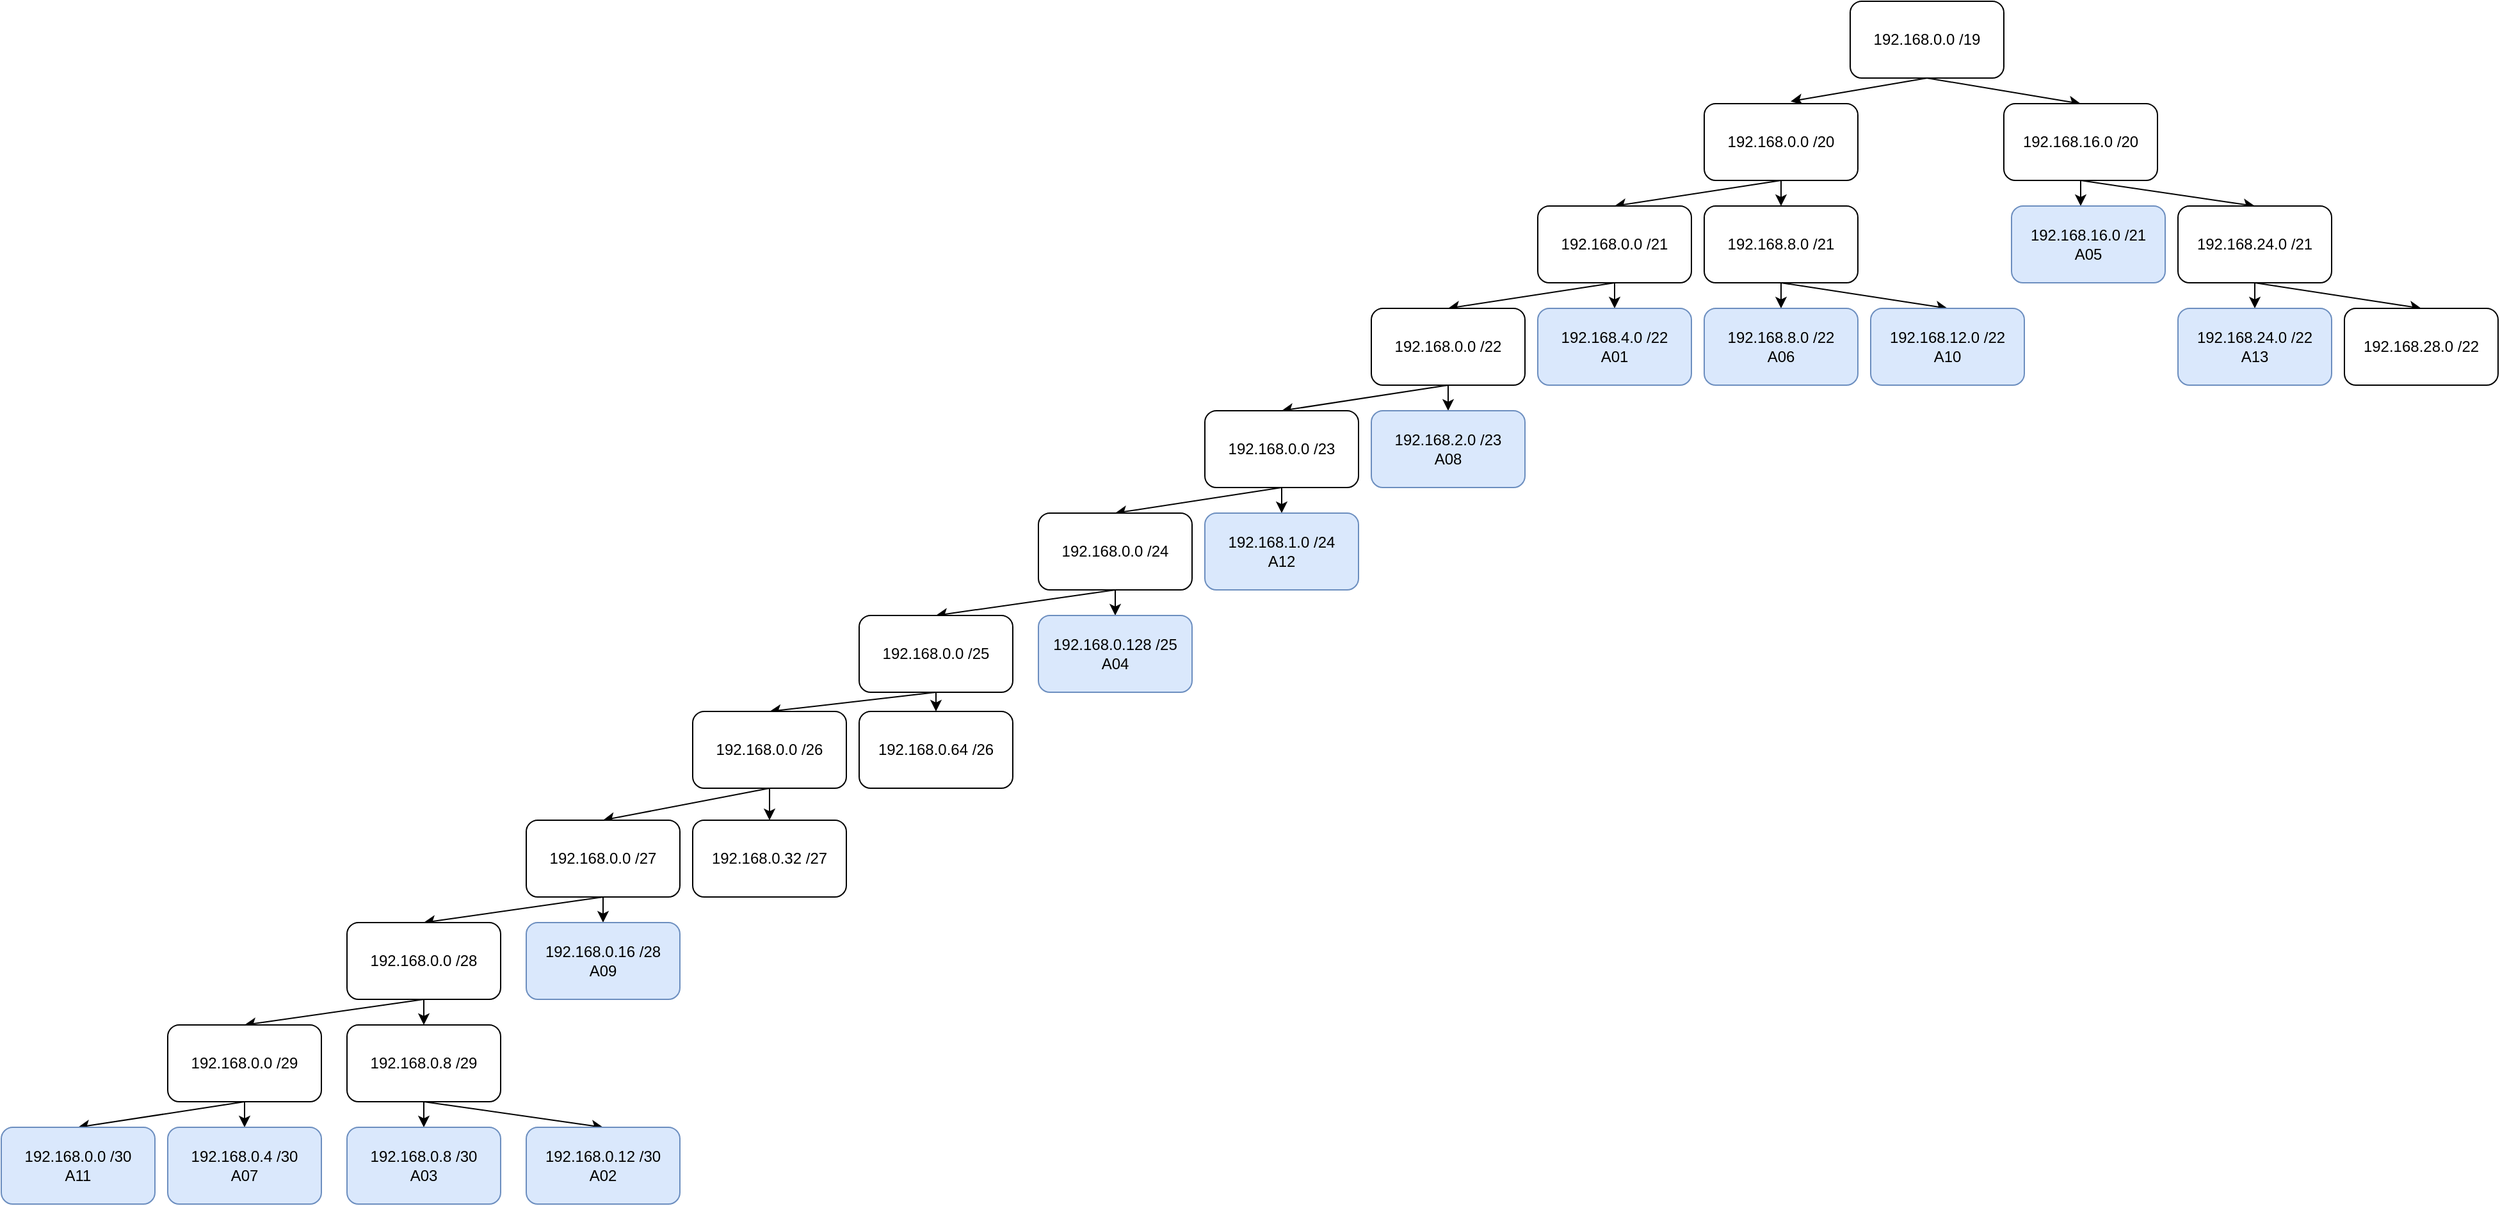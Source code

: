 <mxfile version="13.11.0" type="device"><diagram id="GUREqxfV-aOQpsrDUQm-" name="Page-1"><mxGraphModel dx="2138" dy="580" grid="1" gridSize="10" guides="1" tooltips="1" connect="1" arrows="1" fold="1" page="1" pageScale="1" pageWidth="1100" pageHeight="850" math="0" shadow="0"><root><mxCell id="0"/><mxCell id="1" parent="0"/><mxCell id="xKtCrbgP2a5V0Zq4Xo4t-4" style="rounded=0;orthogonalLoop=1;jettySize=auto;html=1;exitX=0.5;exitY=1;exitDx=0;exitDy=0;entryX=0.563;entryY=-0.03;entryDx=0;entryDy=0;entryPerimeter=0;" parent="1" source="xKtCrbgP2a5V0Zq4Xo4t-1" target="xKtCrbgP2a5V0Zq4Xo4t-2" edge="1"><mxGeometry relative="1" as="geometry"/></mxCell><mxCell id="xKtCrbgP2a5V0Zq4Xo4t-6" style="edgeStyle=none;rounded=0;orthogonalLoop=1;jettySize=auto;html=1;exitX=0.5;exitY=1;exitDx=0;exitDy=0;entryX=0.5;entryY=0;entryDx=0;entryDy=0;strokeColor=#000000;" parent="1" source="xKtCrbgP2a5V0Zq4Xo4t-1" target="xKtCrbgP2a5V0Zq4Xo4t-3" edge="1"><mxGeometry relative="1" as="geometry"/></mxCell><mxCell id="xKtCrbgP2a5V0Zq4Xo4t-1" value="192.168.0.0 /19" style="rounded=1;whiteSpace=wrap;html=1;" parent="1" vertex="1"><mxGeometry x="354" width="120" height="60" as="geometry"/></mxCell><mxCell id="xKtCrbgP2a5V0Zq4Xo4t-11" style="edgeStyle=none;rounded=0;orthogonalLoop=1;jettySize=auto;html=1;exitX=0.5;exitY=1;exitDx=0;exitDy=0;entryX=0.5;entryY=0;entryDx=0;entryDy=0;strokeColor=#000000;" parent="1" source="xKtCrbgP2a5V0Zq4Xo4t-2" target="xKtCrbgP2a5V0Zq4Xo4t-8" edge="1"><mxGeometry relative="1" as="geometry"/></mxCell><mxCell id="xKtCrbgP2a5V0Zq4Xo4t-12" style="edgeStyle=none;rounded=0;orthogonalLoop=1;jettySize=auto;html=1;exitX=0.5;exitY=1;exitDx=0;exitDy=0;entryX=0.5;entryY=0;entryDx=0;entryDy=0;strokeColor=#000000;" parent="1" source="xKtCrbgP2a5V0Zq4Xo4t-2" target="xKtCrbgP2a5V0Zq4Xo4t-7" edge="1"><mxGeometry relative="1" as="geometry"/></mxCell><mxCell id="xKtCrbgP2a5V0Zq4Xo4t-2" value="192.168.0.0 /20" style="rounded=1;whiteSpace=wrap;html=1;" parent="1" vertex="1"><mxGeometry x="240" y="80" width="120" height="60" as="geometry"/></mxCell><mxCell id="xKtCrbgP2a5V0Zq4Xo4t-13" style="edgeStyle=none;rounded=0;orthogonalLoop=1;jettySize=auto;html=1;exitX=0.5;exitY=1;exitDx=0;exitDy=0;entryX=0.45;entryY=0;entryDx=0;entryDy=0;entryPerimeter=0;strokeColor=#000000;" parent="1" source="xKtCrbgP2a5V0Zq4Xo4t-3" target="xKtCrbgP2a5V0Zq4Xo4t-9" edge="1"><mxGeometry relative="1" as="geometry"/></mxCell><mxCell id="xKtCrbgP2a5V0Zq4Xo4t-14" style="edgeStyle=none;rounded=0;orthogonalLoop=1;jettySize=auto;html=1;exitX=0.5;exitY=1;exitDx=0;exitDy=0;entryX=0.5;entryY=0;entryDx=0;entryDy=0;strokeColor=#000000;" parent="1" source="xKtCrbgP2a5V0Zq4Xo4t-3" target="xKtCrbgP2a5V0Zq4Xo4t-10" edge="1"><mxGeometry relative="1" as="geometry"/></mxCell><mxCell id="xKtCrbgP2a5V0Zq4Xo4t-3" value="192.168.16.0 /20" style="rounded=1;whiteSpace=wrap;html=1;" parent="1" vertex="1"><mxGeometry x="474" y="80" width="120" height="60" as="geometry"/></mxCell><mxCell id="xKtCrbgP2a5V0Zq4Xo4t-18" style="edgeStyle=none;rounded=0;orthogonalLoop=1;jettySize=auto;html=1;exitX=0.5;exitY=1;exitDx=0;exitDy=0;entryX=0.5;entryY=0;entryDx=0;entryDy=0;strokeColor=#000000;" parent="1" source="xKtCrbgP2a5V0Zq4Xo4t-7" target="xKtCrbgP2a5V0Zq4Xo4t-16" edge="1"><mxGeometry relative="1" as="geometry"/></mxCell><mxCell id="xKtCrbgP2a5V0Zq4Xo4t-19" style="edgeStyle=none;rounded=0;orthogonalLoop=1;jettySize=auto;html=1;exitX=0.5;exitY=1;exitDx=0;exitDy=0;entryX=0.5;entryY=0;entryDx=0;entryDy=0;strokeColor=#000000;" parent="1" source="xKtCrbgP2a5V0Zq4Xo4t-7" target="xKtCrbgP2a5V0Zq4Xo4t-17" edge="1"><mxGeometry relative="1" as="geometry"/></mxCell><mxCell id="xKtCrbgP2a5V0Zq4Xo4t-7" value="192.168.0.0 /21" style="rounded=1;whiteSpace=wrap;html=1;" parent="1" vertex="1"><mxGeometry x="110" y="160" width="120" height="60" as="geometry"/></mxCell><mxCell id="xKtCrbgP2a5V0Zq4Xo4t-58" style="edgeStyle=none;rounded=0;orthogonalLoop=1;jettySize=auto;html=1;exitX=0.5;exitY=1;exitDx=0;exitDy=0;entryX=0.5;entryY=0;entryDx=0;entryDy=0;strokeColor=#000000;" parent="1" source="xKtCrbgP2a5V0Zq4Xo4t-8" target="xKtCrbgP2a5V0Zq4Xo4t-56" edge="1"><mxGeometry relative="1" as="geometry"/></mxCell><mxCell id="xKtCrbgP2a5V0Zq4Xo4t-59" style="edgeStyle=none;rounded=0;orthogonalLoop=1;jettySize=auto;html=1;exitX=0.5;exitY=1;exitDx=0;exitDy=0;entryX=0.5;entryY=0;entryDx=0;entryDy=0;strokeColor=#000000;" parent="1" source="xKtCrbgP2a5V0Zq4Xo4t-8" target="xKtCrbgP2a5V0Zq4Xo4t-57" edge="1"><mxGeometry relative="1" as="geometry"/></mxCell><mxCell id="xKtCrbgP2a5V0Zq4Xo4t-8" value="192.168.8.0 /21" style="rounded=1;whiteSpace=wrap;html=1;" parent="1" vertex="1"><mxGeometry x="240" y="160" width="120" height="60" as="geometry"/></mxCell><mxCell id="xKtCrbgP2a5V0Zq4Xo4t-9" value="192.168.16.0 /21&lt;br&gt;A05" style="rounded=1;whiteSpace=wrap;html=1;fillColor=#dae8fc;strokeColor=#6c8ebf;" parent="1" vertex="1"><mxGeometry x="480" y="160" width="120" height="60" as="geometry"/></mxCell><mxCell id="xKtCrbgP2a5V0Zq4Xo4t-64" style="edgeStyle=none;rounded=0;orthogonalLoop=1;jettySize=auto;html=1;exitX=0.5;exitY=1;exitDx=0;exitDy=0;strokeColor=#000000;" parent="1" source="xKtCrbgP2a5V0Zq4Xo4t-10" target="xKtCrbgP2a5V0Zq4Xo4t-62" edge="1"><mxGeometry relative="1" as="geometry"/></mxCell><mxCell id="xKtCrbgP2a5V0Zq4Xo4t-65" style="edgeStyle=none;rounded=0;orthogonalLoop=1;jettySize=auto;html=1;exitX=0.5;exitY=1;exitDx=0;exitDy=0;entryX=0.5;entryY=0;entryDx=0;entryDy=0;strokeColor=#000000;" parent="1" source="xKtCrbgP2a5V0Zq4Xo4t-10" target="xKtCrbgP2a5V0Zq4Xo4t-63" edge="1"><mxGeometry relative="1" as="geometry"/></mxCell><mxCell id="xKtCrbgP2a5V0Zq4Xo4t-10" value="192.168.24.0 /21" style="rounded=1;whiteSpace=wrap;html=1;" parent="1" vertex="1"><mxGeometry x="610" y="160" width="120" height="60" as="geometry"/></mxCell><mxCell id="xKtCrbgP2a5V0Zq4Xo4t-16" value="192.168.4.0 /22&lt;br&gt;A01" style="rounded=1;whiteSpace=wrap;html=1;fillColor=#dae8fc;strokeColor=#6c8ebf;" parent="1" vertex="1"><mxGeometry x="110" y="240" width="120" height="60" as="geometry"/></mxCell><mxCell id="xKtCrbgP2a5V0Zq4Xo4t-22" style="edgeStyle=none;rounded=0;orthogonalLoop=1;jettySize=auto;html=1;exitX=0.5;exitY=1;exitDx=0;exitDy=0;entryX=0.5;entryY=0;entryDx=0;entryDy=0;strokeColor=#000000;" parent="1" source="xKtCrbgP2a5V0Zq4Xo4t-17" target="xKtCrbgP2a5V0Zq4Xo4t-20" edge="1"><mxGeometry relative="1" as="geometry"/></mxCell><mxCell id="xKtCrbgP2a5V0Zq4Xo4t-23" style="edgeStyle=none;rounded=0;orthogonalLoop=1;jettySize=auto;html=1;exitX=0.5;exitY=1;exitDx=0;exitDy=0;entryX=0.5;entryY=0;entryDx=0;entryDy=0;strokeColor=#000000;" parent="1" source="xKtCrbgP2a5V0Zq4Xo4t-17" target="xKtCrbgP2a5V0Zq4Xo4t-21" edge="1"><mxGeometry relative="1" as="geometry"/></mxCell><mxCell id="xKtCrbgP2a5V0Zq4Xo4t-17" value="192.168.0.0 /22" style="rounded=1;whiteSpace=wrap;html=1;" parent="1" vertex="1"><mxGeometry x="-20" y="240" width="120" height="60" as="geometry"/></mxCell><mxCell id="xKtCrbgP2a5V0Zq4Xo4t-20" value="192.168.2.0 /23&lt;br&gt;A08" style="rounded=1;whiteSpace=wrap;html=1;fillColor=#dae8fc;strokeColor=#6c8ebf;" parent="1" vertex="1"><mxGeometry x="-20" y="320" width="120" height="60" as="geometry"/></mxCell><mxCell id="xKtCrbgP2a5V0Zq4Xo4t-26" style="edgeStyle=none;rounded=0;orthogonalLoop=1;jettySize=auto;html=1;exitX=0.5;exitY=1;exitDx=0;exitDy=0;entryX=0.5;entryY=0;entryDx=0;entryDy=0;strokeColor=#000000;" parent="1" source="xKtCrbgP2a5V0Zq4Xo4t-21" target="xKtCrbgP2a5V0Zq4Xo4t-24" edge="1"><mxGeometry relative="1" as="geometry"/></mxCell><mxCell id="xKtCrbgP2a5V0Zq4Xo4t-27" style="edgeStyle=none;rounded=0;orthogonalLoop=1;jettySize=auto;html=1;exitX=0.5;exitY=1;exitDx=0;exitDy=0;entryX=0.5;entryY=0;entryDx=0;entryDy=0;strokeColor=#000000;" parent="1" source="xKtCrbgP2a5V0Zq4Xo4t-21" target="xKtCrbgP2a5V0Zq4Xo4t-25" edge="1"><mxGeometry relative="1" as="geometry"/></mxCell><mxCell id="xKtCrbgP2a5V0Zq4Xo4t-21" value="192.168.0.0 /23" style="rounded=1;whiteSpace=wrap;html=1;" parent="1" vertex="1"><mxGeometry x="-150" y="320" width="120" height="60" as="geometry"/></mxCell><mxCell id="xKtCrbgP2a5V0Zq4Xo4t-24" value="192.168.1.0 /24&lt;br&gt;A12" style="rounded=1;whiteSpace=wrap;html=1;fillColor=#dae8fc;strokeColor=#6c8ebf;" parent="1" vertex="1"><mxGeometry x="-150" y="400" width="120" height="60" as="geometry"/></mxCell><mxCell id="xKtCrbgP2a5V0Zq4Xo4t-30" style="edgeStyle=none;rounded=0;orthogonalLoop=1;jettySize=auto;html=1;exitX=0.5;exitY=1;exitDx=0;exitDy=0;entryX=0.5;entryY=0;entryDx=0;entryDy=0;strokeColor=#000000;" parent="1" source="xKtCrbgP2a5V0Zq4Xo4t-25" target="xKtCrbgP2a5V0Zq4Xo4t-28" edge="1"><mxGeometry relative="1" as="geometry"/></mxCell><mxCell id="xKtCrbgP2a5V0Zq4Xo4t-31" style="edgeStyle=none;rounded=0;orthogonalLoop=1;jettySize=auto;html=1;exitX=0.5;exitY=1;exitDx=0;exitDy=0;entryX=0.5;entryY=0;entryDx=0;entryDy=0;strokeColor=#000000;" parent="1" source="xKtCrbgP2a5V0Zq4Xo4t-25" target="xKtCrbgP2a5V0Zq4Xo4t-29" edge="1"><mxGeometry relative="1" as="geometry"/></mxCell><mxCell id="xKtCrbgP2a5V0Zq4Xo4t-25" value="192.168.0.0 /24" style="rounded=1;whiteSpace=wrap;html=1;" parent="1" vertex="1"><mxGeometry x="-280" y="400" width="120" height="60" as="geometry"/></mxCell><mxCell id="xKtCrbgP2a5V0Zq4Xo4t-28" value="192.168.0.128 /25&lt;br&gt;A04" style="rounded=1;whiteSpace=wrap;html=1;fillColor=#dae8fc;strokeColor=#6c8ebf;" parent="1" vertex="1"><mxGeometry x="-280" y="480" width="120" height="60" as="geometry"/></mxCell><mxCell id="xKtCrbgP2a5V0Zq4Xo4t-34" style="edgeStyle=none;rounded=0;orthogonalLoop=1;jettySize=auto;html=1;exitX=0.5;exitY=1;exitDx=0;exitDy=0;entryX=0.5;entryY=0;entryDx=0;entryDy=0;strokeColor=#000000;" parent="1" source="xKtCrbgP2a5V0Zq4Xo4t-29" target="xKtCrbgP2a5V0Zq4Xo4t-32" edge="1"><mxGeometry relative="1" as="geometry"/></mxCell><mxCell id="xKtCrbgP2a5V0Zq4Xo4t-35" style="edgeStyle=none;rounded=0;orthogonalLoop=1;jettySize=auto;html=1;exitX=0.5;exitY=1;exitDx=0;exitDy=0;entryX=0.5;entryY=0;entryDx=0;entryDy=0;strokeColor=#000000;" parent="1" source="xKtCrbgP2a5V0Zq4Xo4t-29" target="xKtCrbgP2a5V0Zq4Xo4t-33" edge="1"><mxGeometry relative="1" as="geometry"/></mxCell><mxCell id="xKtCrbgP2a5V0Zq4Xo4t-29" value="192.168.0.0 /25" style="rounded=1;whiteSpace=wrap;html=1;" parent="1" vertex="1"><mxGeometry x="-420" y="480" width="120" height="60" as="geometry"/></mxCell><mxCell id="xKtCrbgP2a5V0Zq4Xo4t-32" value="192.168.0.64 /26" style="rounded=1;whiteSpace=wrap;html=1;" parent="1" vertex="1"><mxGeometry x="-420" y="555" width="120" height="60" as="geometry"/></mxCell><mxCell id="xKtCrbgP2a5V0Zq4Xo4t-38" style="edgeStyle=none;rounded=0;orthogonalLoop=1;jettySize=auto;html=1;exitX=0.5;exitY=1;exitDx=0;exitDy=0;strokeColor=#000000;" parent="1" source="xKtCrbgP2a5V0Zq4Xo4t-33" target="xKtCrbgP2a5V0Zq4Xo4t-36" edge="1"><mxGeometry relative="1" as="geometry"/></mxCell><mxCell id="xKtCrbgP2a5V0Zq4Xo4t-39" style="edgeStyle=none;rounded=0;orthogonalLoop=1;jettySize=auto;html=1;exitX=0.5;exitY=1;exitDx=0;exitDy=0;entryX=0.5;entryY=0;entryDx=0;entryDy=0;strokeColor=#000000;" parent="1" source="xKtCrbgP2a5V0Zq4Xo4t-33" target="xKtCrbgP2a5V0Zq4Xo4t-37" edge="1"><mxGeometry relative="1" as="geometry"/></mxCell><mxCell id="xKtCrbgP2a5V0Zq4Xo4t-33" value="192.168.0.0 /26" style="rounded=1;whiteSpace=wrap;html=1;" parent="1" vertex="1"><mxGeometry x="-550" y="555" width="120" height="60" as="geometry"/></mxCell><mxCell id="xKtCrbgP2a5V0Zq4Xo4t-36" value="192.168.0.32 /27" style="rounded=1;whiteSpace=wrap;html=1;" parent="1" vertex="1"><mxGeometry x="-550" y="640" width="120" height="60" as="geometry"/></mxCell><mxCell id="xKtCrbgP2a5V0Zq4Xo4t-42" style="edgeStyle=none;rounded=0;orthogonalLoop=1;jettySize=auto;html=1;exitX=0.5;exitY=1;exitDx=0;exitDy=0;entryX=0.5;entryY=0;entryDx=0;entryDy=0;strokeColor=#000000;" parent="1" source="xKtCrbgP2a5V0Zq4Xo4t-37" target="xKtCrbgP2a5V0Zq4Xo4t-40" edge="1"><mxGeometry relative="1" as="geometry"/></mxCell><mxCell id="xKtCrbgP2a5V0Zq4Xo4t-43" style="edgeStyle=none;rounded=0;orthogonalLoop=1;jettySize=auto;html=1;exitX=0.5;exitY=1;exitDx=0;exitDy=0;entryX=0.5;entryY=0;entryDx=0;entryDy=0;strokeColor=#000000;" parent="1" source="xKtCrbgP2a5V0Zq4Xo4t-37" target="xKtCrbgP2a5V0Zq4Xo4t-41" edge="1"><mxGeometry relative="1" as="geometry"/></mxCell><mxCell id="xKtCrbgP2a5V0Zq4Xo4t-37" value="192.168.0.0 /27" style="rounded=1;whiteSpace=wrap;html=1;" parent="1" vertex="1"><mxGeometry x="-680" y="640" width="120" height="60" as="geometry"/></mxCell><mxCell id="xKtCrbgP2a5V0Zq4Xo4t-40" value="192.168.0.16 /28&lt;br&gt;A09" style="rounded=1;whiteSpace=wrap;html=1;fillColor=#dae8fc;strokeColor=#6c8ebf;" parent="1" vertex="1"><mxGeometry x="-680" y="720" width="120" height="60" as="geometry"/></mxCell><mxCell id="xKtCrbgP2a5V0Zq4Xo4t-46" style="edgeStyle=none;rounded=0;orthogonalLoop=1;jettySize=auto;html=1;exitX=0.5;exitY=1;exitDx=0;exitDy=0;entryX=0.5;entryY=0;entryDx=0;entryDy=0;strokeColor=#000000;" parent="1" source="xKtCrbgP2a5V0Zq4Xo4t-41" target="xKtCrbgP2a5V0Zq4Xo4t-44" edge="1"><mxGeometry relative="1" as="geometry"/></mxCell><mxCell id="xKtCrbgP2a5V0Zq4Xo4t-47" style="edgeStyle=none;rounded=0;orthogonalLoop=1;jettySize=auto;html=1;exitX=0.5;exitY=1;exitDx=0;exitDy=0;entryX=0.5;entryY=0;entryDx=0;entryDy=0;strokeColor=#000000;" parent="1" source="xKtCrbgP2a5V0Zq4Xo4t-41" target="xKtCrbgP2a5V0Zq4Xo4t-45" edge="1"><mxGeometry relative="1" as="geometry"/></mxCell><mxCell id="xKtCrbgP2a5V0Zq4Xo4t-41" value="192.168.0.0 /28" style="rounded=1;whiteSpace=wrap;html=1;" parent="1" vertex="1"><mxGeometry x="-820" y="720" width="120" height="60" as="geometry"/></mxCell><mxCell id="xKtCrbgP2a5V0Zq4Xo4t-54" style="edgeStyle=none;rounded=0;orthogonalLoop=1;jettySize=auto;html=1;exitX=0.5;exitY=1;exitDx=0;exitDy=0;entryX=0.5;entryY=0;entryDx=0;entryDy=0;strokeColor=#000000;" parent="1" source="xKtCrbgP2a5V0Zq4Xo4t-44" target="xKtCrbgP2a5V0Zq4Xo4t-52" edge="1"><mxGeometry relative="1" as="geometry"/></mxCell><mxCell id="xKtCrbgP2a5V0Zq4Xo4t-55" style="edgeStyle=none;rounded=0;orthogonalLoop=1;jettySize=auto;html=1;exitX=0.5;exitY=1;exitDx=0;exitDy=0;entryX=0.5;entryY=0;entryDx=0;entryDy=0;strokeColor=#000000;" parent="1" source="xKtCrbgP2a5V0Zq4Xo4t-44" target="xKtCrbgP2a5V0Zq4Xo4t-53" edge="1"><mxGeometry relative="1" as="geometry"/></mxCell><mxCell id="xKtCrbgP2a5V0Zq4Xo4t-44" value="192.168.0.8 /29" style="rounded=1;whiteSpace=wrap;html=1;" parent="1" vertex="1"><mxGeometry x="-820" y="800" width="120" height="60" as="geometry"/></mxCell><mxCell id="xKtCrbgP2a5V0Zq4Xo4t-50" style="edgeStyle=none;rounded=0;orthogonalLoop=1;jettySize=auto;html=1;exitX=0.5;exitY=1;exitDx=0;exitDy=0;entryX=0.5;entryY=0;entryDx=0;entryDy=0;strokeColor=#000000;" parent="1" source="xKtCrbgP2a5V0Zq4Xo4t-45" target="xKtCrbgP2a5V0Zq4Xo4t-48" edge="1"><mxGeometry relative="1" as="geometry"/></mxCell><mxCell id="xKtCrbgP2a5V0Zq4Xo4t-51" style="edgeStyle=none;rounded=0;orthogonalLoop=1;jettySize=auto;html=1;exitX=0.5;exitY=1;exitDx=0;exitDy=0;entryX=0.5;entryY=0;entryDx=0;entryDy=0;strokeColor=#000000;" parent="1" source="xKtCrbgP2a5V0Zq4Xo4t-45" target="xKtCrbgP2a5V0Zq4Xo4t-49" edge="1"><mxGeometry relative="1" as="geometry"/></mxCell><mxCell id="xKtCrbgP2a5V0Zq4Xo4t-45" value="192.168.0.0 /29" style="rounded=1;whiteSpace=wrap;html=1;" parent="1" vertex="1"><mxGeometry x="-960" y="800" width="120" height="60" as="geometry"/></mxCell><mxCell id="xKtCrbgP2a5V0Zq4Xo4t-48" value="192.168.0.4 /30&lt;br&gt;A07" style="rounded=1;whiteSpace=wrap;html=1;fillColor=#dae8fc;strokeColor=#6c8ebf;" parent="1" vertex="1"><mxGeometry x="-960" y="880" width="120" height="60" as="geometry"/></mxCell><mxCell id="xKtCrbgP2a5V0Zq4Xo4t-49" value="192.168.0.0 /30&lt;br&gt;A11" style="rounded=1;whiteSpace=wrap;html=1;fillColor=#dae8fc;strokeColor=#6c8ebf;" parent="1" vertex="1"><mxGeometry x="-1090" y="880" width="120" height="60" as="geometry"/></mxCell><mxCell id="xKtCrbgP2a5V0Zq4Xo4t-52" value="192.168.0.8 /30&lt;br&gt;A03" style="rounded=1;whiteSpace=wrap;html=1;fillColor=#dae8fc;strokeColor=#6c8ebf;" parent="1" vertex="1"><mxGeometry x="-820" y="880" width="120" height="60" as="geometry"/></mxCell><mxCell id="xKtCrbgP2a5V0Zq4Xo4t-53" value="192.168.0.12 /30&lt;br&gt;A02" style="rounded=1;whiteSpace=wrap;html=1;fillColor=#dae8fc;strokeColor=#6c8ebf;" parent="1" vertex="1"><mxGeometry x="-680" y="880" width="120" height="60" as="geometry"/></mxCell><mxCell id="xKtCrbgP2a5V0Zq4Xo4t-56" value="192.168.8.0 /22&lt;br&gt;A06" style="rounded=1;whiteSpace=wrap;html=1;fillColor=#dae8fc;strokeColor=#6c8ebf;" parent="1" vertex="1"><mxGeometry x="240" y="240" width="120" height="60" as="geometry"/></mxCell><mxCell id="xKtCrbgP2a5V0Zq4Xo4t-57" value="192.168.12.0 /22&lt;br&gt;A10" style="rounded=1;whiteSpace=wrap;html=1;fillColor=#dae8fc;strokeColor=#6c8ebf;" parent="1" vertex="1"><mxGeometry x="370" y="240" width="120" height="60" as="geometry"/></mxCell><mxCell id="xKtCrbgP2a5V0Zq4Xo4t-62" value="192.168.24.0 /22&lt;br&gt;A13" style="rounded=1;whiteSpace=wrap;html=1;fillColor=#dae8fc;strokeColor=#6c8ebf;" parent="1" vertex="1"><mxGeometry x="610" y="240" width="120" height="60" as="geometry"/></mxCell><mxCell id="xKtCrbgP2a5V0Zq4Xo4t-63" value="192.168.28.0 /22" style="rounded=1;whiteSpace=wrap;html=1;" parent="1" vertex="1"><mxGeometry x="740" y="240" width="120" height="60" as="geometry"/></mxCell></root></mxGraphModel></diagram></mxfile>